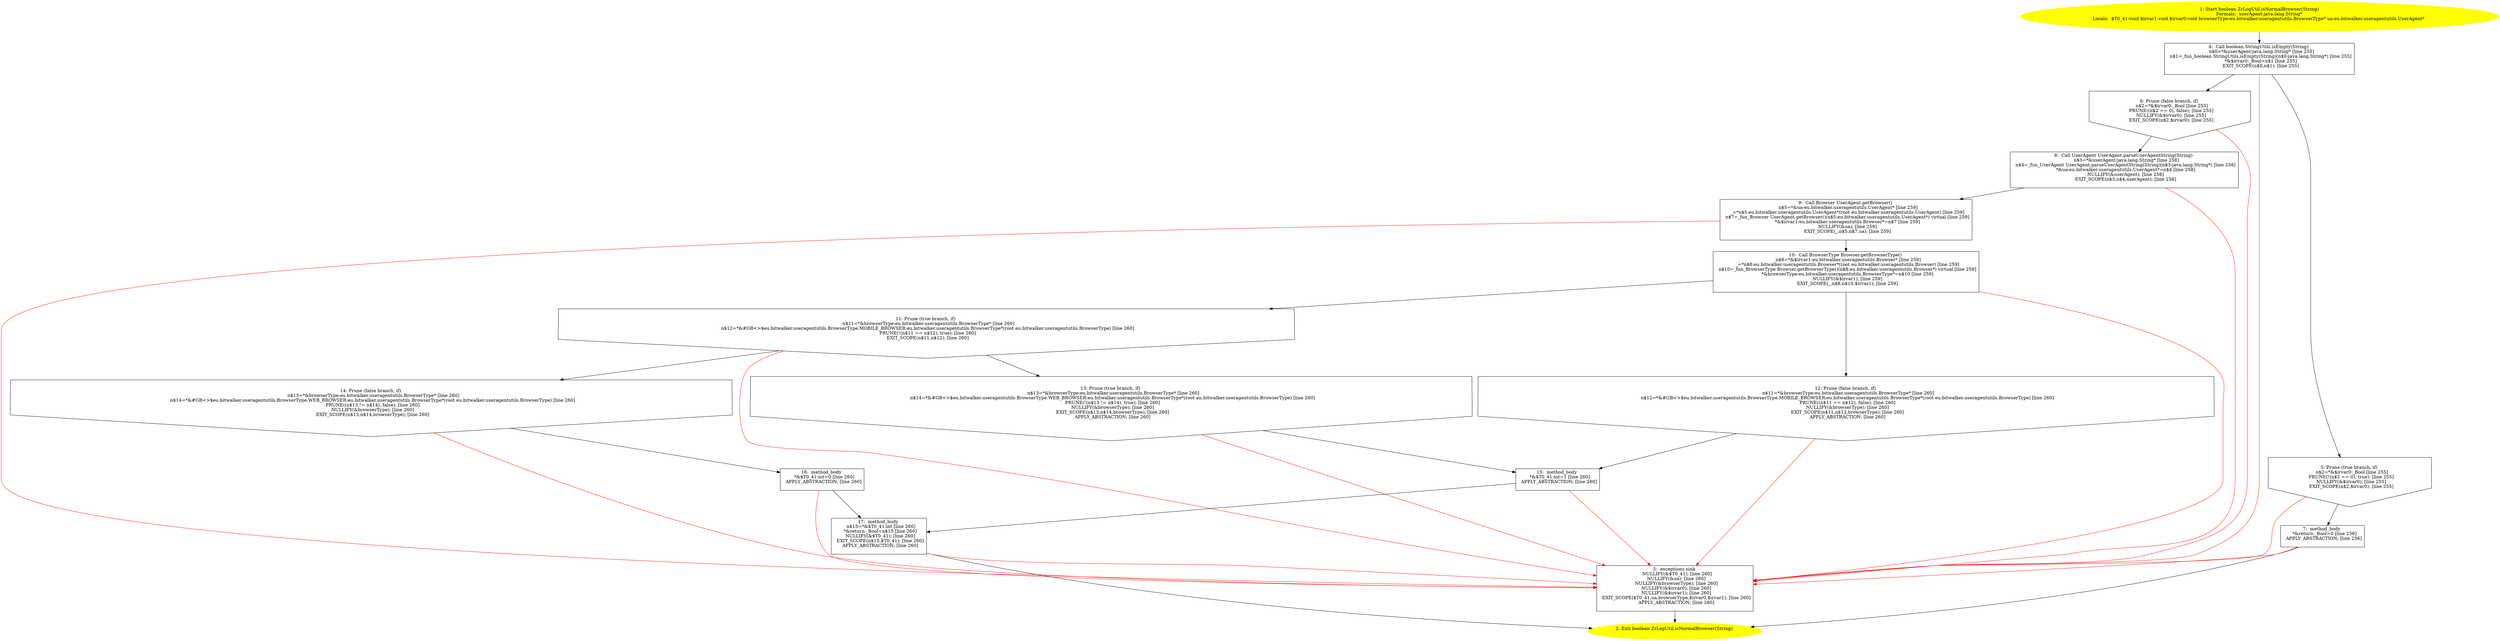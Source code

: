 /* @generated */
digraph cfg {
"com.zrlog.util.ZrLogUtil.isNormalBrowser(java.lang.String):boolean.7194081a110317e7403c3a20ad95ac92_1" [label="1: Start boolean ZrLogUtil.isNormalBrowser(String)\nFormals:  userAgent:java.lang.String*\nLocals:  $T0_41:void $irvar1:void $irvar0:void browserType:eu.bitwalker.useragentutils.BrowserType* ua:eu.bitwalker.useragentutils.UserAgent* \n  " color=yellow style=filled]
	

	 "com.zrlog.util.ZrLogUtil.isNormalBrowser(java.lang.String):boolean.7194081a110317e7403c3a20ad95ac92_1" -> "com.zrlog.util.ZrLogUtil.isNormalBrowser(java.lang.String):boolean.7194081a110317e7403c3a20ad95ac92_4" ;
"com.zrlog.util.ZrLogUtil.isNormalBrowser(java.lang.String):boolean.7194081a110317e7403c3a20ad95ac92_2" [label="2: Exit boolean ZrLogUtil.isNormalBrowser(String) \n  " color=yellow style=filled]
	

"com.zrlog.util.ZrLogUtil.isNormalBrowser(java.lang.String):boolean.7194081a110317e7403c3a20ad95ac92_3" [label="3:  exceptions sink \n   NULLIFY(&$T0_41); [line 260]\n  NULLIFY(&ua); [line 260]\n  NULLIFY(&browserType); [line 260]\n  NULLIFY(&$irvar0); [line 260]\n  NULLIFY(&$irvar1); [line 260]\n  EXIT_SCOPE($T0_41,ua,browserType,$irvar0,$irvar1); [line 260]\n  APPLY_ABSTRACTION; [line 260]\n " shape="box"]
	

	 "com.zrlog.util.ZrLogUtil.isNormalBrowser(java.lang.String):boolean.7194081a110317e7403c3a20ad95ac92_3" -> "com.zrlog.util.ZrLogUtil.isNormalBrowser(java.lang.String):boolean.7194081a110317e7403c3a20ad95ac92_2" ;
"com.zrlog.util.ZrLogUtil.isNormalBrowser(java.lang.String):boolean.7194081a110317e7403c3a20ad95ac92_4" [label="4:  Call boolean StringUtils.isEmpty(String) \n   n$0=*&userAgent:java.lang.String* [line 255]\n  n$1=_fun_boolean StringUtils.isEmpty(String)(n$0:java.lang.String*) [line 255]\n  *&$irvar0:_Bool=n$1 [line 255]\n  EXIT_SCOPE(n$0,n$1); [line 255]\n " shape="box"]
	

	 "com.zrlog.util.ZrLogUtil.isNormalBrowser(java.lang.String):boolean.7194081a110317e7403c3a20ad95ac92_4" -> "com.zrlog.util.ZrLogUtil.isNormalBrowser(java.lang.String):boolean.7194081a110317e7403c3a20ad95ac92_5" ;
	 "com.zrlog.util.ZrLogUtil.isNormalBrowser(java.lang.String):boolean.7194081a110317e7403c3a20ad95ac92_4" -> "com.zrlog.util.ZrLogUtil.isNormalBrowser(java.lang.String):boolean.7194081a110317e7403c3a20ad95ac92_6" ;
	 "com.zrlog.util.ZrLogUtil.isNormalBrowser(java.lang.String):boolean.7194081a110317e7403c3a20ad95ac92_4" -> "com.zrlog.util.ZrLogUtil.isNormalBrowser(java.lang.String):boolean.7194081a110317e7403c3a20ad95ac92_3" [color="red" ];
"com.zrlog.util.ZrLogUtil.isNormalBrowser(java.lang.String):boolean.7194081a110317e7403c3a20ad95ac92_5" [label="5: Prune (true branch, if) \n   n$2=*&$irvar0:_Bool [line 255]\n  PRUNE(!(n$2 == 0), true); [line 255]\n  NULLIFY(&$irvar0); [line 255]\n  EXIT_SCOPE(n$2,$irvar0); [line 255]\n " shape="invhouse"]
	

	 "com.zrlog.util.ZrLogUtil.isNormalBrowser(java.lang.String):boolean.7194081a110317e7403c3a20ad95ac92_5" -> "com.zrlog.util.ZrLogUtil.isNormalBrowser(java.lang.String):boolean.7194081a110317e7403c3a20ad95ac92_7" ;
	 "com.zrlog.util.ZrLogUtil.isNormalBrowser(java.lang.String):boolean.7194081a110317e7403c3a20ad95ac92_5" -> "com.zrlog.util.ZrLogUtil.isNormalBrowser(java.lang.String):boolean.7194081a110317e7403c3a20ad95ac92_3" [color="red" ];
"com.zrlog.util.ZrLogUtil.isNormalBrowser(java.lang.String):boolean.7194081a110317e7403c3a20ad95ac92_6" [label="6: Prune (false branch, if) \n   n$2=*&$irvar0:_Bool [line 255]\n  PRUNE((n$2 == 0), false); [line 255]\n  NULLIFY(&$irvar0); [line 255]\n  EXIT_SCOPE(n$2,$irvar0); [line 255]\n " shape="invhouse"]
	

	 "com.zrlog.util.ZrLogUtil.isNormalBrowser(java.lang.String):boolean.7194081a110317e7403c3a20ad95ac92_6" -> "com.zrlog.util.ZrLogUtil.isNormalBrowser(java.lang.String):boolean.7194081a110317e7403c3a20ad95ac92_8" ;
	 "com.zrlog.util.ZrLogUtil.isNormalBrowser(java.lang.String):boolean.7194081a110317e7403c3a20ad95ac92_6" -> "com.zrlog.util.ZrLogUtil.isNormalBrowser(java.lang.String):boolean.7194081a110317e7403c3a20ad95ac92_3" [color="red" ];
"com.zrlog.util.ZrLogUtil.isNormalBrowser(java.lang.String):boolean.7194081a110317e7403c3a20ad95ac92_7" [label="7:  method_body \n   *&return:_Bool=0 [line 256]\n  APPLY_ABSTRACTION; [line 256]\n " shape="box"]
	

	 "com.zrlog.util.ZrLogUtil.isNormalBrowser(java.lang.String):boolean.7194081a110317e7403c3a20ad95ac92_7" -> "com.zrlog.util.ZrLogUtil.isNormalBrowser(java.lang.String):boolean.7194081a110317e7403c3a20ad95ac92_2" ;
	 "com.zrlog.util.ZrLogUtil.isNormalBrowser(java.lang.String):boolean.7194081a110317e7403c3a20ad95ac92_7" -> "com.zrlog.util.ZrLogUtil.isNormalBrowser(java.lang.String):boolean.7194081a110317e7403c3a20ad95ac92_3" [color="red" ];
"com.zrlog.util.ZrLogUtil.isNormalBrowser(java.lang.String):boolean.7194081a110317e7403c3a20ad95ac92_8" [label="8:  Call UserAgent UserAgent.parseUserAgentString(String) \n   n$3=*&userAgent:java.lang.String* [line 258]\n  n$4=_fun_UserAgent UserAgent.parseUserAgentString(String)(n$3:java.lang.String*) [line 258]\n  *&ua:eu.bitwalker.useragentutils.UserAgent*=n$4 [line 258]\n  NULLIFY(&userAgent); [line 258]\n  EXIT_SCOPE(n$3,n$4,userAgent); [line 258]\n " shape="box"]
	

	 "com.zrlog.util.ZrLogUtil.isNormalBrowser(java.lang.String):boolean.7194081a110317e7403c3a20ad95ac92_8" -> "com.zrlog.util.ZrLogUtil.isNormalBrowser(java.lang.String):boolean.7194081a110317e7403c3a20ad95ac92_9" ;
	 "com.zrlog.util.ZrLogUtil.isNormalBrowser(java.lang.String):boolean.7194081a110317e7403c3a20ad95ac92_8" -> "com.zrlog.util.ZrLogUtil.isNormalBrowser(java.lang.String):boolean.7194081a110317e7403c3a20ad95ac92_3" [color="red" ];
"com.zrlog.util.ZrLogUtil.isNormalBrowser(java.lang.String):boolean.7194081a110317e7403c3a20ad95ac92_9" [label="9:  Call Browser UserAgent.getBrowser() \n   n$5=*&ua:eu.bitwalker.useragentutils.UserAgent* [line 259]\n  _=*n$5:eu.bitwalker.useragentutils.UserAgent*(root eu.bitwalker.useragentutils.UserAgent) [line 259]\n  n$7=_fun_Browser UserAgent.getBrowser()(n$5:eu.bitwalker.useragentutils.UserAgent*) virtual [line 259]\n  *&$irvar1:eu.bitwalker.useragentutils.Browser*=n$7 [line 259]\n  NULLIFY(&ua); [line 259]\n  EXIT_SCOPE(_,n$5,n$7,ua); [line 259]\n " shape="box"]
	

	 "com.zrlog.util.ZrLogUtil.isNormalBrowser(java.lang.String):boolean.7194081a110317e7403c3a20ad95ac92_9" -> "com.zrlog.util.ZrLogUtil.isNormalBrowser(java.lang.String):boolean.7194081a110317e7403c3a20ad95ac92_10" ;
	 "com.zrlog.util.ZrLogUtil.isNormalBrowser(java.lang.String):boolean.7194081a110317e7403c3a20ad95ac92_9" -> "com.zrlog.util.ZrLogUtil.isNormalBrowser(java.lang.String):boolean.7194081a110317e7403c3a20ad95ac92_3" [color="red" ];
"com.zrlog.util.ZrLogUtil.isNormalBrowser(java.lang.String):boolean.7194081a110317e7403c3a20ad95ac92_10" [label="10:  Call BrowserType Browser.getBrowserType() \n   n$8=*&$irvar1:eu.bitwalker.useragentutils.Browser* [line 259]\n  _=*n$8:eu.bitwalker.useragentutils.Browser*(root eu.bitwalker.useragentutils.Browser) [line 259]\n  n$10=_fun_BrowserType Browser.getBrowserType()(n$8:eu.bitwalker.useragentutils.Browser*) virtual [line 259]\n  *&browserType:eu.bitwalker.useragentutils.BrowserType*=n$10 [line 259]\n  NULLIFY(&$irvar1); [line 259]\n  EXIT_SCOPE(_,n$8,n$10,$irvar1); [line 259]\n " shape="box"]
	

	 "com.zrlog.util.ZrLogUtil.isNormalBrowser(java.lang.String):boolean.7194081a110317e7403c3a20ad95ac92_10" -> "com.zrlog.util.ZrLogUtil.isNormalBrowser(java.lang.String):boolean.7194081a110317e7403c3a20ad95ac92_11" ;
	 "com.zrlog.util.ZrLogUtil.isNormalBrowser(java.lang.String):boolean.7194081a110317e7403c3a20ad95ac92_10" -> "com.zrlog.util.ZrLogUtil.isNormalBrowser(java.lang.String):boolean.7194081a110317e7403c3a20ad95ac92_12" ;
	 "com.zrlog.util.ZrLogUtil.isNormalBrowser(java.lang.String):boolean.7194081a110317e7403c3a20ad95ac92_10" -> "com.zrlog.util.ZrLogUtil.isNormalBrowser(java.lang.String):boolean.7194081a110317e7403c3a20ad95ac92_3" [color="red" ];
"com.zrlog.util.ZrLogUtil.isNormalBrowser(java.lang.String):boolean.7194081a110317e7403c3a20ad95ac92_11" [label="11: Prune (true branch, if) \n   n$11=*&browserType:eu.bitwalker.useragentutils.BrowserType* [line 260]\n  n$12=*&#GB<>$eu.bitwalker.useragentutils.BrowserType.MOBILE_BROWSER:eu.bitwalker.useragentutils.BrowserType*(root eu.bitwalker.useragentutils.BrowserType) [line 260]\n  PRUNE(!(n$11 == n$12), true); [line 260]\n  EXIT_SCOPE(n$11,n$12); [line 260]\n " shape="invhouse"]
	

	 "com.zrlog.util.ZrLogUtil.isNormalBrowser(java.lang.String):boolean.7194081a110317e7403c3a20ad95ac92_11" -> "com.zrlog.util.ZrLogUtil.isNormalBrowser(java.lang.String):boolean.7194081a110317e7403c3a20ad95ac92_13" ;
	 "com.zrlog.util.ZrLogUtil.isNormalBrowser(java.lang.String):boolean.7194081a110317e7403c3a20ad95ac92_11" -> "com.zrlog.util.ZrLogUtil.isNormalBrowser(java.lang.String):boolean.7194081a110317e7403c3a20ad95ac92_14" ;
	 "com.zrlog.util.ZrLogUtil.isNormalBrowser(java.lang.String):boolean.7194081a110317e7403c3a20ad95ac92_11" -> "com.zrlog.util.ZrLogUtil.isNormalBrowser(java.lang.String):boolean.7194081a110317e7403c3a20ad95ac92_3" [color="red" ];
"com.zrlog.util.ZrLogUtil.isNormalBrowser(java.lang.String):boolean.7194081a110317e7403c3a20ad95ac92_12" [label="12: Prune (false branch, if) \n   n$11=*&browserType:eu.bitwalker.useragentutils.BrowserType* [line 260]\n  n$12=*&#GB<>$eu.bitwalker.useragentutils.BrowserType.MOBILE_BROWSER:eu.bitwalker.useragentutils.BrowserType*(root eu.bitwalker.useragentutils.BrowserType) [line 260]\n  PRUNE((n$11 == n$12), false); [line 260]\n  NULLIFY(&browserType); [line 260]\n  EXIT_SCOPE(n$11,n$12,browserType); [line 260]\n  APPLY_ABSTRACTION; [line 260]\n " shape="invhouse"]
	

	 "com.zrlog.util.ZrLogUtil.isNormalBrowser(java.lang.String):boolean.7194081a110317e7403c3a20ad95ac92_12" -> "com.zrlog.util.ZrLogUtil.isNormalBrowser(java.lang.String):boolean.7194081a110317e7403c3a20ad95ac92_15" ;
	 "com.zrlog.util.ZrLogUtil.isNormalBrowser(java.lang.String):boolean.7194081a110317e7403c3a20ad95ac92_12" -> "com.zrlog.util.ZrLogUtil.isNormalBrowser(java.lang.String):boolean.7194081a110317e7403c3a20ad95ac92_3" [color="red" ];
"com.zrlog.util.ZrLogUtil.isNormalBrowser(java.lang.String):boolean.7194081a110317e7403c3a20ad95ac92_13" [label="13: Prune (true branch, if) \n   n$13=*&browserType:eu.bitwalker.useragentutils.BrowserType* [line 260]\n  n$14=*&#GB<>$eu.bitwalker.useragentutils.BrowserType.WEB_BROWSER:eu.bitwalker.useragentutils.BrowserType*(root eu.bitwalker.useragentutils.BrowserType) [line 260]\n  PRUNE(!(n$13 != n$14), true); [line 260]\n  NULLIFY(&browserType); [line 260]\n  EXIT_SCOPE(n$13,n$14,browserType); [line 260]\n  APPLY_ABSTRACTION; [line 260]\n " shape="invhouse"]
	

	 "com.zrlog.util.ZrLogUtil.isNormalBrowser(java.lang.String):boolean.7194081a110317e7403c3a20ad95ac92_13" -> "com.zrlog.util.ZrLogUtil.isNormalBrowser(java.lang.String):boolean.7194081a110317e7403c3a20ad95ac92_15" ;
	 "com.zrlog.util.ZrLogUtil.isNormalBrowser(java.lang.String):boolean.7194081a110317e7403c3a20ad95ac92_13" -> "com.zrlog.util.ZrLogUtil.isNormalBrowser(java.lang.String):boolean.7194081a110317e7403c3a20ad95ac92_3" [color="red" ];
"com.zrlog.util.ZrLogUtil.isNormalBrowser(java.lang.String):boolean.7194081a110317e7403c3a20ad95ac92_14" [label="14: Prune (false branch, if) \n   n$13=*&browserType:eu.bitwalker.useragentutils.BrowserType* [line 260]\n  n$14=*&#GB<>$eu.bitwalker.useragentutils.BrowserType.WEB_BROWSER:eu.bitwalker.useragentutils.BrowserType*(root eu.bitwalker.useragentutils.BrowserType) [line 260]\n  PRUNE((n$13 != n$14), false); [line 260]\n  NULLIFY(&browserType); [line 260]\n  EXIT_SCOPE(n$13,n$14,browserType); [line 260]\n " shape="invhouse"]
	

	 "com.zrlog.util.ZrLogUtil.isNormalBrowser(java.lang.String):boolean.7194081a110317e7403c3a20ad95ac92_14" -> "com.zrlog.util.ZrLogUtil.isNormalBrowser(java.lang.String):boolean.7194081a110317e7403c3a20ad95ac92_16" ;
	 "com.zrlog.util.ZrLogUtil.isNormalBrowser(java.lang.String):boolean.7194081a110317e7403c3a20ad95ac92_14" -> "com.zrlog.util.ZrLogUtil.isNormalBrowser(java.lang.String):boolean.7194081a110317e7403c3a20ad95ac92_3" [color="red" ];
"com.zrlog.util.ZrLogUtil.isNormalBrowser(java.lang.String):boolean.7194081a110317e7403c3a20ad95ac92_15" [label="15:  method_body \n   *&$T0_41:int=1 [line 260]\n  APPLY_ABSTRACTION; [line 260]\n " shape="box"]
	

	 "com.zrlog.util.ZrLogUtil.isNormalBrowser(java.lang.String):boolean.7194081a110317e7403c3a20ad95ac92_15" -> "com.zrlog.util.ZrLogUtil.isNormalBrowser(java.lang.String):boolean.7194081a110317e7403c3a20ad95ac92_17" ;
	 "com.zrlog.util.ZrLogUtil.isNormalBrowser(java.lang.String):boolean.7194081a110317e7403c3a20ad95ac92_15" -> "com.zrlog.util.ZrLogUtil.isNormalBrowser(java.lang.String):boolean.7194081a110317e7403c3a20ad95ac92_3" [color="red" ];
"com.zrlog.util.ZrLogUtil.isNormalBrowser(java.lang.String):boolean.7194081a110317e7403c3a20ad95ac92_16" [label="16:  method_body \n   *&$T0_41:int=0 [line 260]\n  APPLY_ABSTRACTION; [line 260]\n " shape="box"]
	

	 "com.zrlog.util.ZrLogUtil.isNormalBrowser(java.lang.String):boolean.7194081a110317e7403c3a20ad95ac92_16" -> "com.zrlog.util.ZrLogUtil.isNormalBrowser(java.lang.String):boolean.7194081a110317e7403c3a20ad95ac92_17" ;
	 "com.zrlog.util.ZrLogUtil.isNormalBrowser(java.lang.String):boolean.7194081a110317e7403c3a20ad95ac92_16" -> "com.zrlog.util.ZrLogUtil.isNormalBrowser(java.lang.String):boolean.7194081a110317e7403c3a20ad95ac92_3" [color="red" ];
"com.zrlog.util.ZrLogUtil.isNormalBrowser(java.lang.String):boolean.7194081a110317e7403c3a20ad95ac92_17" [label="17:  method_body \n   n$15=*&$T0_41:int [line 260]\n  *&return:_Bool=n$15 [line 260]\n  NULLIFY(&$T0_41); [line 260]\n  EXIT_SCOPE(n$15,$T0_41); [line 260]\n  APPLY_ABSTRACTION; [line 260]\n " shape="box"]
	

	 "com.zrlog.util.ZrLogUtil.isNormalBrowser(java.lang.String):boolean.7194081a110317e7403c3a20ad95ac92_17" -> "com.zrlog.util.ZrLogUtil.isNormalBrowser(java.lang.String):boolean.7194081a110317e7403c3a20ad95ac92_2" ;
	 "com.zrlog.util.ZrLogUtil.isNormalBrowser(java.lang.String):boolean.7194081a110317e7403c3a20ad95ac92_17" -> "com.zrlog.util.ZrLogUtil.isNormalBrowser(java.lang.String):boolean.7194081a110317e7403c3a20ad95ac92_3" [color="red" ];
}

